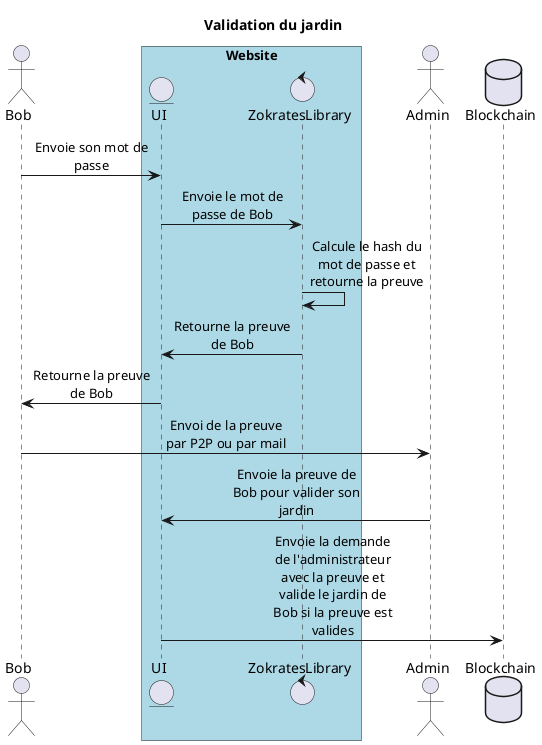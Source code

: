 @startuml ValidationJardinParAdmins
title **Validation du jardin**
skinparam sequenceMessageAlign center
skinparam maxMessageSize 130
actor Bob
box "Website" #LightBlue
entity UI
control ZokratesLibrary
end box
actor Admin
database Blockchain

Bob ->UI: Envoie son mot de passe
UI -> ZokratesLibrary: Envoie le mot de passe de Bob
ZokratesLibrary-> ZokratesLibrary: Calcule le hash du mot de passe et retourne la preuve
ZokratesLibrary-> UI: Retourne la preuve de Bob

UI-> Bob: Retourne la preuve de Bob
Bob-> Admin: Envoi de la preuve par P2P ou par mail
Admin->UI: Envoie la preuve de Bob pour valider son jardin
UI-> Blockchain: Envoie la demande de l'administrateur avec la preuve et valide le jardin de Bob si la preuve est valides

@enduml
